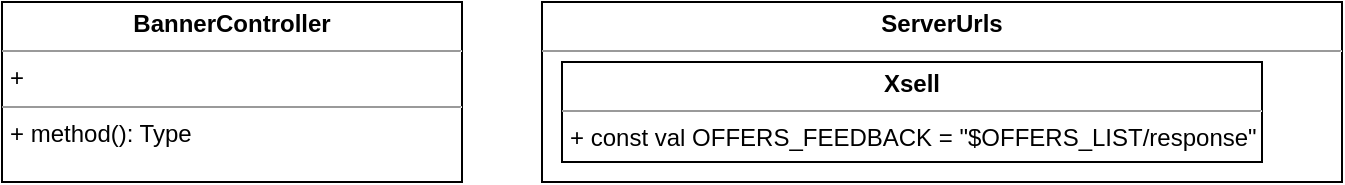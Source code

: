 <mxfile version="15.7.0" type="github">
  <diagram id="CVC5UQzUwzrO2WIwb1ZE" name="Page-1">
    <mxGraphModel dx="1185" dy="643" grid="1" gridSize="10" guides="1" tooltips="1" connect="1" arrows="1" fold="1" page="1" pageScale="1" pageWidth="850" pageHeight="1100" math="0" shadow="0">
      <root>
        <mxCell id="0" />
        <mxCell id="1" parent="0" />
        <mxCell id="-hRkrZRnp3cmWlsL1y4h-1" value="&lt;p style=&quot;margin: 0px ; margin-top: 4px ; text-align: center&quot;&gt;&lt;b&gt;BannerController&lt;/b&gt;&lt;/p&gt;&lt;hr size=&quot;1&quot;&gt;&lt;p style=&quot;margin: 0px ; margin-left: 4px&quot;&gt;+ &lt;br&gt;&lt;/p&gt;&lt;hr size=&quot;1&quot;&gt;&lt;p style=&quot;margin: 0px ; margin-left: 4px&quot;&gt;+ method(): Type&lt;/p&gt;" style="verticalAlign=top;align=left;overflow=fill;fontSize=12;fontFamily=Helvetica;html=1;" vertex="1" parent="1">
          <mxGeometry x="130" y="360" width="230" height="90" as="geometry" />
        </mxCell>
        <mxCell id="-hRkrZRnp3cmWlsL1y4h-2" value="&lt;p style=&quot;margin: 0px ; margin-top: 4px ; text-align: center&quot;&gt;&lt;b&gt;ServerUrls&lt;/b&gt;&lt;/p&gt;&lt;hr size=&quot;1&quot;&gt;&lt;p style=&quot;margin: 0px ; margin-left: 4px&quot;&gt;&lt;br&gt;&lt;/p&gt;" style="verticalAlign=top;align=left;overflow=fill;fontSize=12;fontFamily=Helvetica;html=1;" vertex="1" parent="1">
          <mxGeometry x="400" y="360" width="400" height="90" as="geometry" />
        </mxCell>
        <mxCell id="-hRkrZRnp3cmWlsL1y4h-3" value="&lt;p style=&quot;margin: 0px ; margin-top: 4px ; text-align: center&quot;&gt;&lt;b&gt;Xsell&lt;/b&gt;&lt;/p&gt;&lt;hr size=&quot;1&quot;&gt;&lt;p style=&quot;margin: 0px ; margin-left: 4px&quot;&gt;+ const val OFFERS_FEEDBACK = &quot;$OFFERS_LIST/response&quot;&lt;br&gt;&lt;/p&gt;&lt;hr size=&quot;1&quot;&gt;" style="verticalAlign=top;align=left;overflow=fill;fontSize=12;fontFamily=Helvetica;html=1;" vertex="1" parent="1">
          <mxGeometry x="410" y="390" width="350" height="50" as="geometry" />
        </mxCell>
      </root>
    </mxGraphModel>
  </diagram>
</mxfile>
